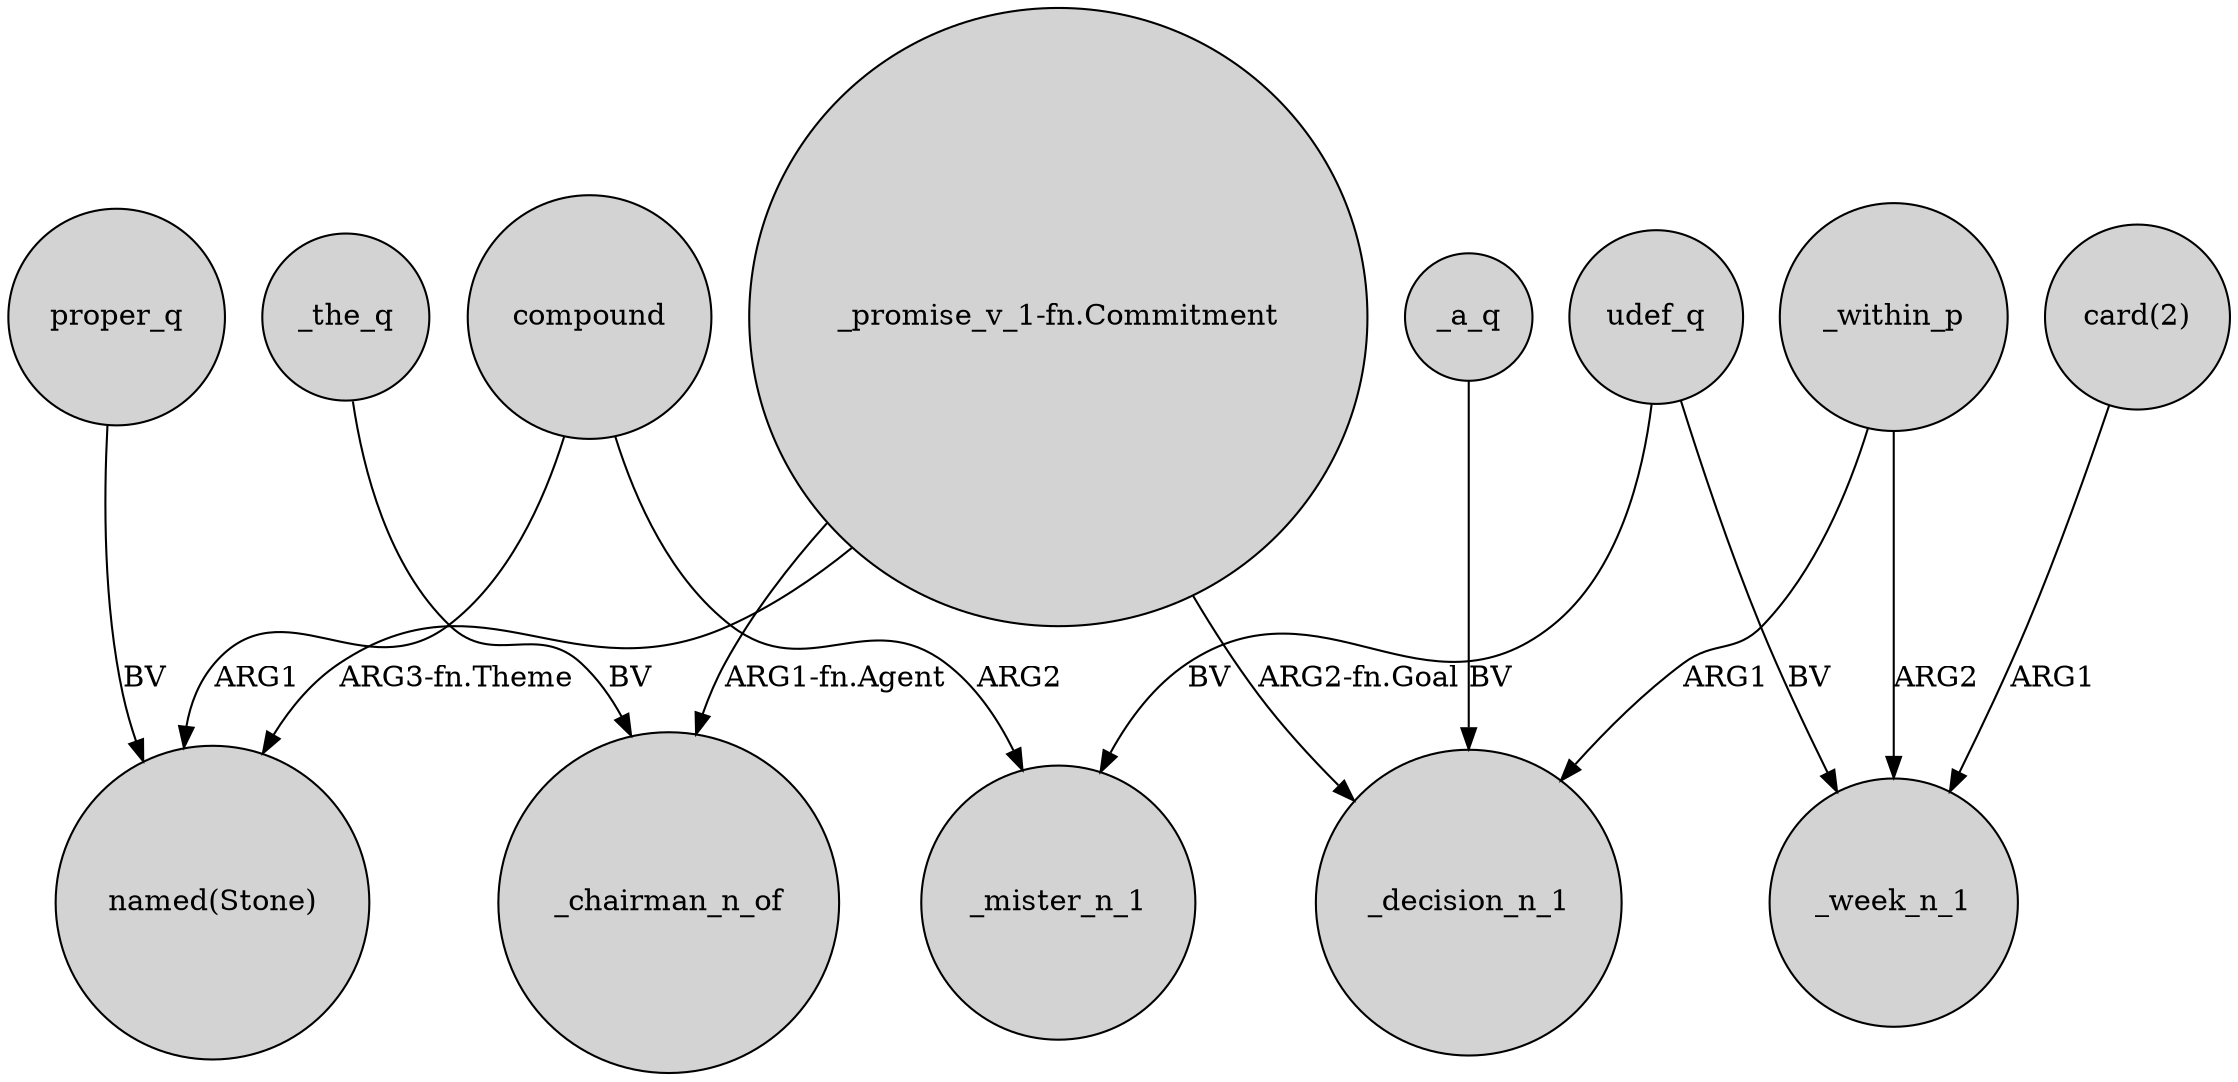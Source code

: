 digraph {
	node [shape=circle style=filled]
	udef_q -> _mister_n_1 [label=BV]
	udef_q -> _week_n_1 [label=BV]
	compound -> "named(Stone)" [label=ARG1]
	_the_q -> _chairman_n_of [label=BV]
	compound -> _mister_n_1 [label=ARG2]
	_a_q -> _decision_n_1 [label=BV]
	"_promise_v_1-fn.Commitment" -> "named(Stone)" [label="ARG3-fn.Theme"]
	_within_p -> _decision_n_1 [label=ARG1]
	"card(2)" -> _week_n_1 [label=ARG1]
	"_promise_v_1-fn.Commitment" -> _chairman_n_of [label="ARG1-fn.Agent"]
	proper_q -> "named(Stone)" [label=BV]
	_within_p -> _week_n_1 [label=ARG2]
	"_promise_v_1-fn.Commitment" -> _decision_n_1 [label="ARG2-fn.Goal"]
}
